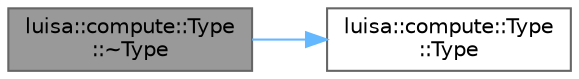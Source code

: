 digraph "luisa::compute::Type::~Type"
{
 // LATEX_PDF_SIZE
  bgcolor="transparent";
  edge [fontname=Helvetica,fontsize=10,labelfontname=Helvetica,labelfontsize=10];
  node [fontname=Helvetica,fontsize=10,shape=box,height=0.2,width=0.4];
  rankdir="LR";
  Node1 [id="Node000001",label="luisa::compute::Type\l::~Type",height=0.2,width=0.4,color="gray40", fillcolor="grey60", style="filled", fontcolor="black",tooltip=" "];
  Node1 -> Node2 [id="edge2_Node000001_Node000002",color="steelblue1",style="solid",tooltip=" "];
  Node2 [id="Node000002",label="luisa::compute::Type\l::Type",height=0.2,width=0.4,color="grey40", fillcolor="white", style="filled",URL="$classluisa_1_1compute_1_1_type.html#aa907aaf8ae6305bedfe0d8e09ae61f35",tooltip=" "];
}
